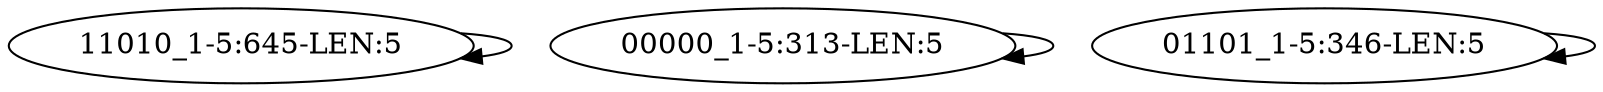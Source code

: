 digraph G {
    "11010_1-5:645-LEN:5" -> "11010_1-5:645-LEN:5";
    "00000_1-5:313-LEN:5" -> "00000_1-5:313-LEN:5";
    "01101_1-5:346-LEN:5" -> "01101_1-5:346-LEN:5";
}
